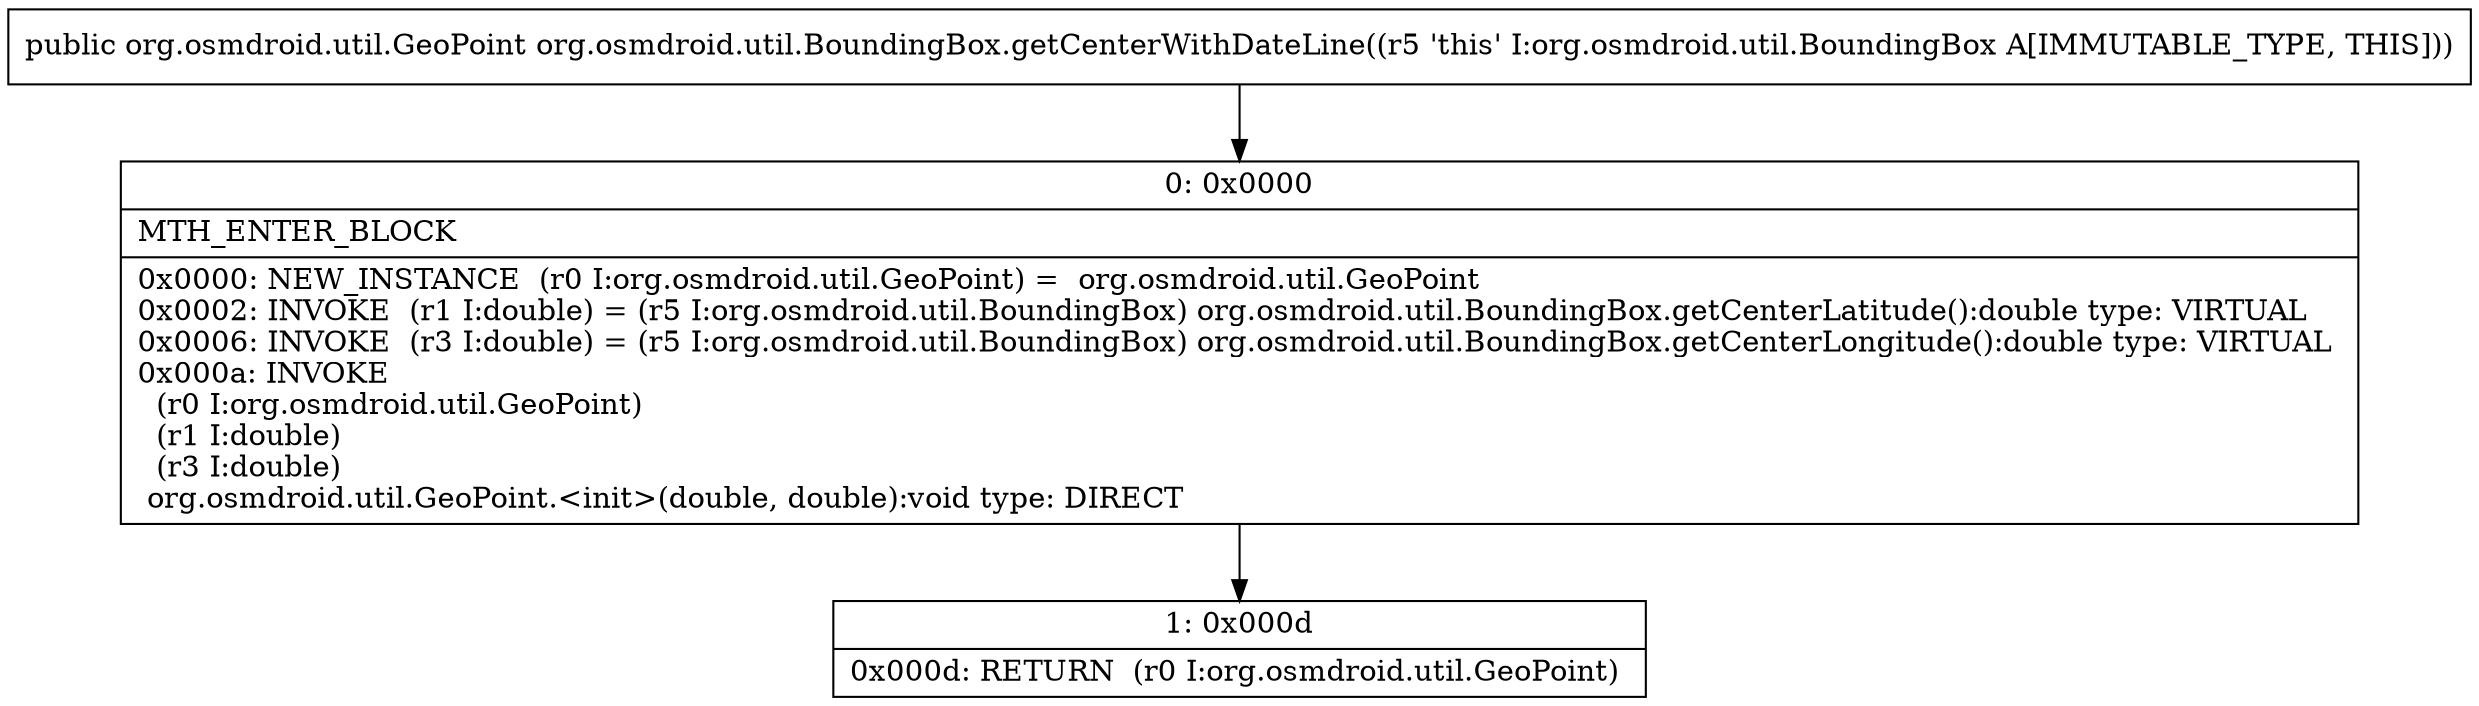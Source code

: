 digraph "CFG fororg.osmdroid.util.BoundingBox.getCenterWithDateLine()Lorg\/osmdroid\/util\/GeoPoint;" {
Node_0 [shape=record,label="{0\:\ 0x0000|MTH_ENTER_BLOCK\l|0x0000: NEW_INSTANCE  (r0 I:org.osmdroid.util.GeoPoint) =  org.osmdroid.util.GeoPoint \l0x0002: INVOKE  (r1 I:double) = (r5 I:org.osmdroid.util.BoundingBox) org.osmdroid.util.BoundingBox.getCenterLatitude():double type: VIRTUAL \l0x0006: INVOKE  (r3 I:double) = (r5 I:org.osmdroid.util.BoundingBox) org.osmdroid.util.BoundingBox.getCenterLongitude():double type: VIRTUAL \l0x000a: INVOKE  \l  (r0 I:org.osmdroid.util.GeoPoint)\l  (r1 I:double)\l  (r3 I:double)\l org.osmdroid.util.GeoPoint.\<init\>(double, double):void type: DIRECT \l}"];
Node_1 [shape=record,label="{1\:\ 0x000d|0x000d: RETURN  (r0 I:org.osmdroid.util.GeoPoint) \l}"];
MethodNode[shape=record,label="{public org.osmdroid.util.GeoPoint org.osmdroid.util.BoundingBox.getCenterWithDateLine((r5 'this' I:org.osmdroid.util.BoundingBox A[IMMUTABLE_TYPE, THIS])) }"];
MethodNode -> Node_0;
Node_0 -> Node_1;
}

